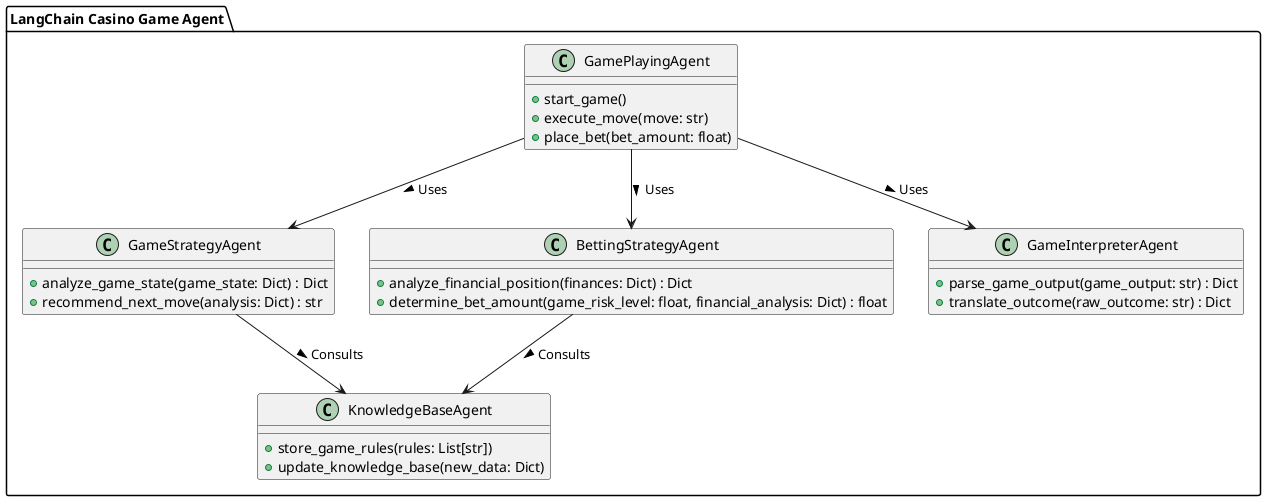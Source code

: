 
@startuml

package "LangChain Casino Game Agent" {

    class "KnowledgeBaseAgent" {
        + store_game_rules(rules: List[str])
        + update_knowledge_base(new_data: Dict)
    }

    class "GameStrategyAgent" {
        + analyze_game_state(game_state: Dict) : Dict
        + recommend_next_move(analysis: Dict) : str
    }

    class "BettingStrategyAgent" {
        + analyze_financial_position(finances: Dict) : Dict
        + determine_bet_amount(game_risk_level: float, financial_analysis: Dict) : float
    }

    class "GameInterpreterAgent" {
        + parse_game_output(game_output: str) : Dict
        + translate_outcome(raw_outcome: str) : Dict
    }

    class "GamePlayingAgent" {
        + start_game()
        + execute_move(move: str)
        + place_bet(bet_amount: float)
    }

    ' Relationships
    "GamePlayingAgent" --> "GameStrategyAgent" : Uses >
    "GamePlayingAgent" --> "BettingStrategyAgent" : Uses >
    "GamePlayingAgent" --> "GameInterpreterAgent" : Uses >

    "GameStrategyAgent" --> "KnowledgeBaseAgent" : Consults >
    "BettingStrategyAgent" --> "KnowledgeBaseAgent" : Consults >
}

@enduml
